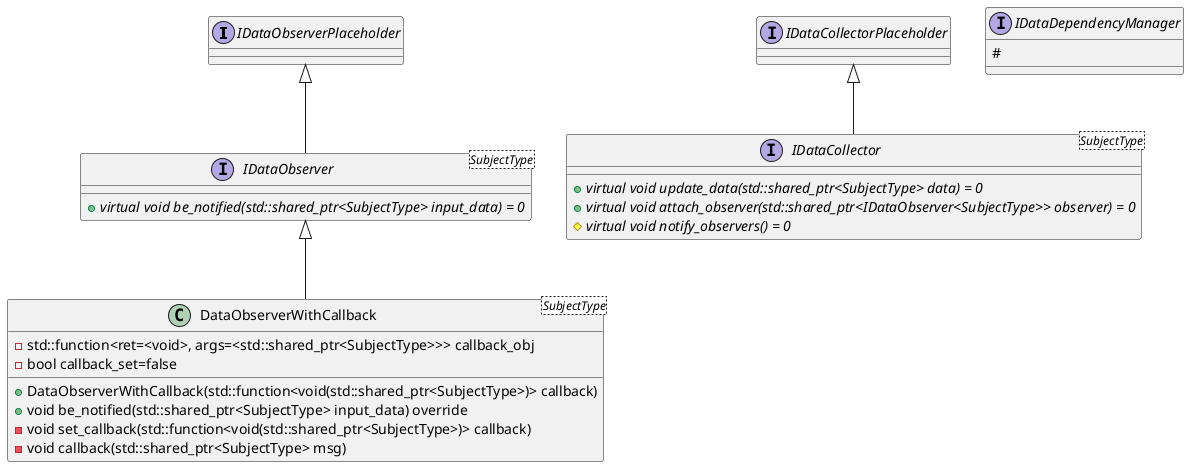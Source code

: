 @startuml

interface  "IDataObserverPlaceholder" as IDOP
interface "IDataCollectorPlaceholder" as IDCP

interface "IDataObserver<SubjectType>" as IDO
IDO : +{abstract} virtual void be_notified(std::shared_ptr<SubjectType> input_data) = 0

IDOP <|-- IDO

class "DataObserverWithCallback<SubjectType>" as DOWC
DOWC : +DataObserverWithCallback(std::function<void(std::shared_ptr<SubjectType>)> callback)
DOWC : +void be_notified(std::shared_ptr<SubjectType> input_data) override
DOWC : -void set_callback(std::function<void(std::shared_ptr<SubjectType>)> callback)
DOWC : -void callback(std::shared_ptr<SubjectType> msg)
DOWC : -std::function<ret=<void>, args=<std::shared_ptr<SubjectType>>> callback_obj
DOWC : -bool callback_set=false

IDO <|-- DOWC

interface "IDataCollector<SubjectType>" as IDC

IDC : +{abstract} virtual void update_data(std::shared_ptr<SubjectType> data) = 0
IDC : +{abstract} virtual void attach_observer(std::shared_ptr<IDataObserver<SubjectType>> observer) = 0
IDC : #{abstract} virtual void notify_observers() = 0

IDCP <|-- IDC


interface "IDataDependencyManager" as IDDM
IDDM : #

@enduml